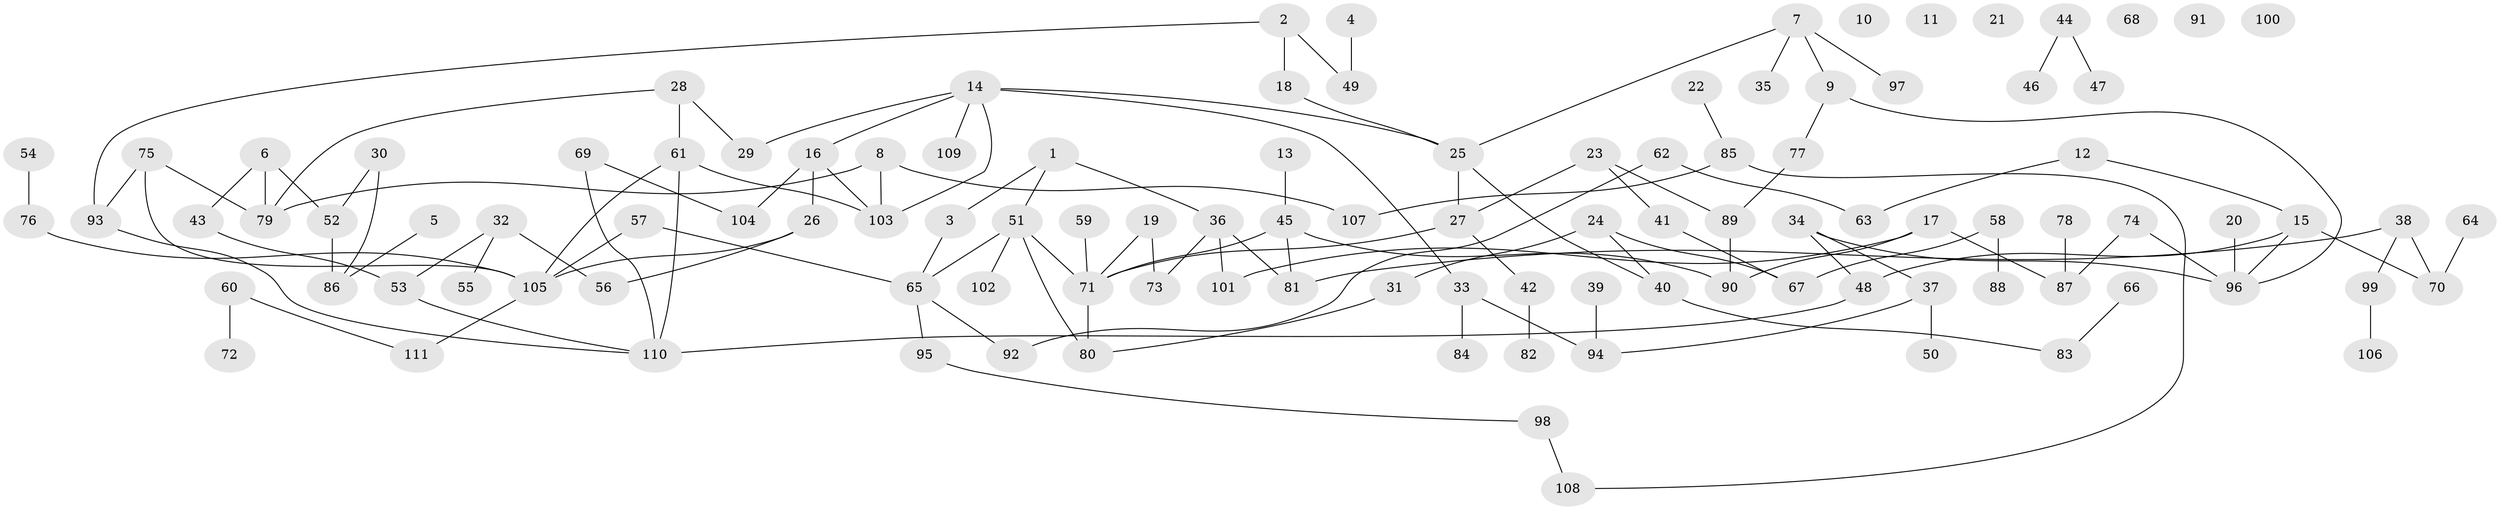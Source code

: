 // Generated by graph-tools (version 1.1) at 2025/33/03/09/25 02:33:54]
// undirected, 111 vertices, 131 edges
graph export_dot {
graph [start="1"]
  node [color=gray90,style=filled];
  1;
  2;
  3;
  4;
  5;
  6;
  7;
  8;
  9;
  10;
  11;
  12;
  13;
  14;
  15;
  16;
  17;
  18;
  19;
  20;
  21;
  22;
  23;
  24;
  25;
  26;
  27;
  28;
  29;
  30;
  31;
  32;
  33;
  34;
  35;
  36;
  37;
  38;
  39;
  40;
  41;
  42;
  43;
  44;
  45;
  46;
  47;
  48;
  49;
  50;
  51;
  52;
  53;
  54;
  55;
  56;
  57;
  58;
  59;
  60;
  61;
  62;
  63;
  64;
  65;
  66;
  67;
  68;
  69;
  70;
  71;
  72;
  73;
  74;
  75;
  76;
  77;
  78;
  79;
  80;
  81;
  82;
  83;
  84;
  85;
  86;
  87;
  88;
  89;
  90;
  91;
  92;
  93;
  94;
  95;
  96;
  97;
  98;
  99;
  100;
  101;
  102;
  103;
  104;
  105;
  106;
  107;
  108;
  109;
  110;
  111;
  1 -- 3;
  1 -- 36;
  1 -- 51;
  2 -- 18;
  2 -- 49;
  2 -- 93;
  3 -- 65;
  4 -- 49;
  5 -- 86;
  6 -- 43;
  6 -- 52;
  6 -- 79;
  7 -- 9;
  7 -- 25;
  7 -- 35;
  7 -- 97;
  8 -- 79;
  8 -- 103;
  8 -- 107;
  9 -- 77;
  9 -- 96;
  12 -- 15;
  12 -- 63;
  13 -- 45;
  14 -- 16;
  14 -- 25;
  14 -- 29;
  14 -- 33;
  14 -- 103;
  14 -- 109;
  15 -- 48;
  15 -- 70;
  15 -- 96;
  16 -- 26;
  16 -- 103;
  16 -- 104;
  17 -- 87;
  17 -- 90;
  17 -- 101;
  18 -- 25;
  19 -- 71;
  19 -- 73;
  20 -- 96;
  22 -- 85;
  23 -- 27;
  23 -- 41;
  23 -- 89;
  24 -- 31;
  24 -- 40;
  24 -- 67;
  25 -- 27;
  25 -- 40;
  26 -- 56;
  26 -- 105;
  27 -- 42;
  27 -- 71;
  28 -- 29;
  28 -- 61;
  28 -- 79;
  30 -- 52;
  30 -- 86;
  31 -- 80;
  32 -- 53;
  32 -- 55;
  32 -- 56;
  33 -- 84;
  33 -- 94;
  34 -- 37;
  34 -- 48;
  34 -- 96;
  36 -- 73;
  36 -- 81;
  36 -- 101;
  37 -- 50;
  37 -- 94;
  38 -- 70;
  38 -- 81;
  38 -- 99;
  39 -- 94;
  40 -- 83;
  41 -- 67;
  42 -- 82;
  43 -- 53;
  44 -- 46;
  44 -- 47;
  45 -- 71;
  45 -- 81;
  45 -- 90;
  48 -- 110;
  51 -- 65;
  51 -- 71;
  51 -- 80;
  51 -- 102;
  52 -- 86;
  53 -- 110;
  54 -- 76;
  57 -- 65;
  57 -- 105;
  58 -- 67;
  58 -- 88;
  59 -- 71;
  60 -- 72;
  60 -- 111;
  61 -- 103;
  61 -- 105;
  61 -- 110;
  62 -- 63;
  62 -- 92;
  64 -- 70;
  65 -- 92;
  65 -- 95;
  66 -- 83;
  69 -- 104;
  69 -- 110;
  71 -- 80;
  74 -- 87;
  74 -- 96;
  75 -- 79;
  75 -- 93;
  75 -- 105;
  76 -- 105;
  77 -- 89;
  78 -- 87;
  85 -- 107;
  85 -- 108;
  89 -- 90;
  93 -- 110;
  95 -- 98;
  98 -- 108;
  99 -- 106;
  105 -- 111;
}
